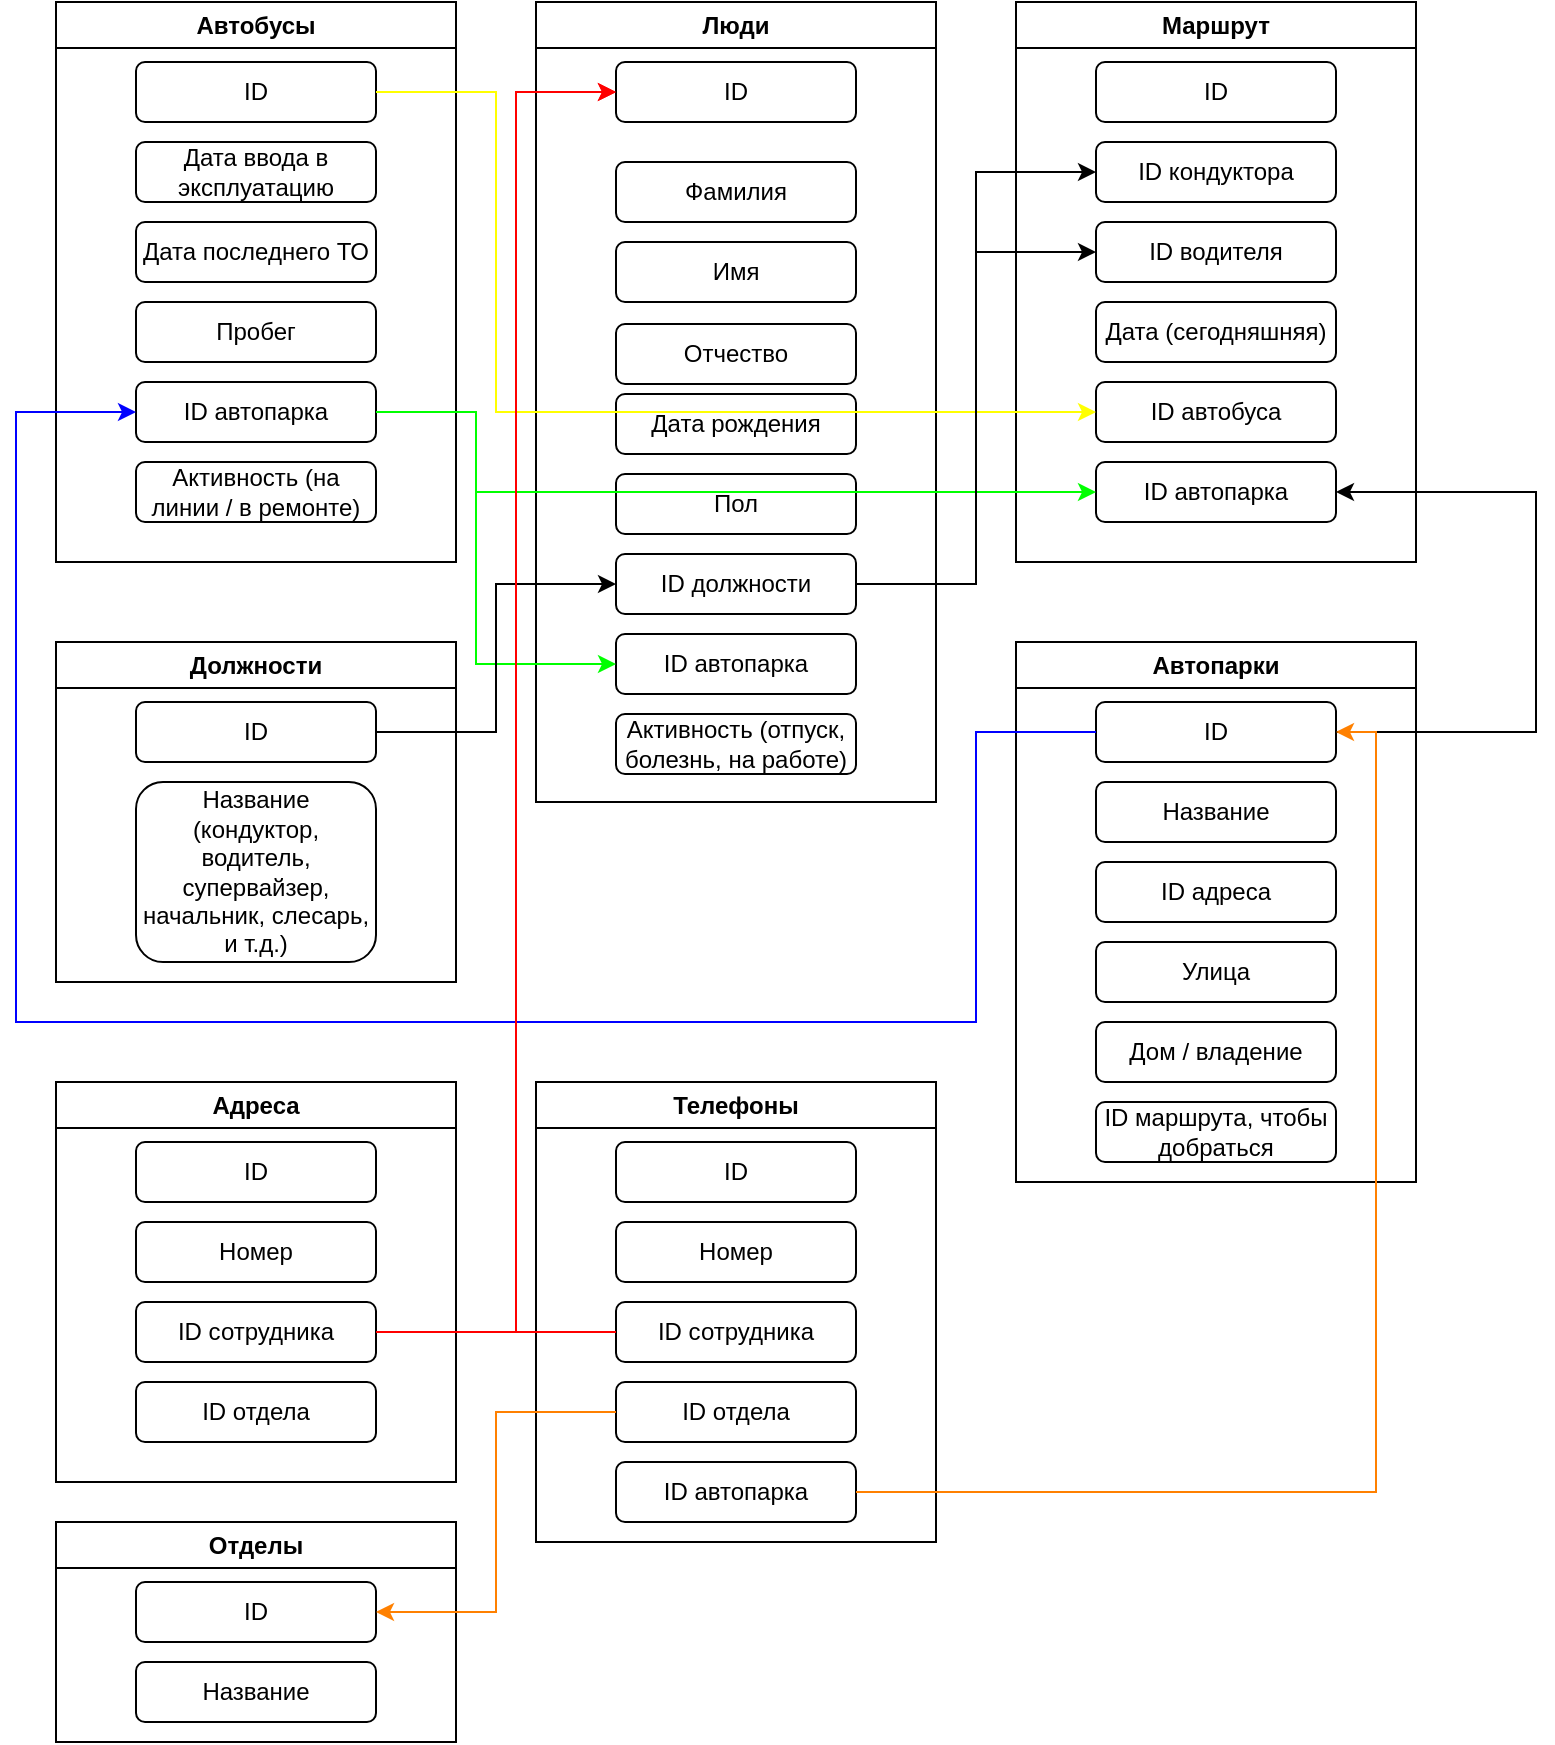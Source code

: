 <mxfile version="20.8.10" type="device"><diagram name="Страница 1" id="1wkiWRbOj3j2yIok8mtV"><mxGraphModel dx="1242" dy="577" grid="1" gridSize="10" guides="1" tooltips="1" connect="1" arrows="1" fold="1" page="1" pageScale="1" pageWidth="827" pageHeight="1169" math="0" shadow="0"><root><mxCell id="0"/><mxCell id="1" parent="0"/><mxCell id="5iauQTQ6y1qIWQMhXID--1" value="Автобусы" style="swimlane;whiteSpace=wrap;html=1;" vertex="1" parent="1"><mxGeometry x="40" y="40" width="200" height="280" as="geometry"/></mxCell><mxCell id="5iauQTQ6y1qIWQMhXID--3" value="ID" style="rounded=1;whiteSpace=wrap;html=1;" vertex="1" parent="5iauQTQ6y1qIWQMhXID--1"><mxGeometry x="40" y="30" width="120" height="30" as="geometry"/></mxCell><mxCell id="5iauQTQ6y1qIWQMhXID--5" value="Дата ввода в эксплуатацию" style="rounded=1;whiteSpace=wrap;html=1;" vertex="1" parent="5iauQTQ6y1qIWQMhXID--1"><mxGeometry x="40" y="70" width="120" height="30" as="geometry"/></mxCell><mxCell id="5iauQTQ6y1qIWQMhXID--6" value="Дата последнего ТО" style="rounded=1;whiteSpace=wrap;html=1;" vertex="1" parent="5iauQTQ6y1qIWQMhXID--1"><mxGeometry x="40" y="110" width="120" height="30" as="geometry"/></mxCell><mxCell id="5iauQTQ6y1qIWQMhXID--7" value="Пробег" style="rounded=1;whiteSpace=wrap;html=1;" vertex="1" parent="5iauQTQ6y1qIWQMhXID--1"><mxGeometry x="40" y="150" width="120" height="30" as="geometry"/></mxCell><mxCell id="5iauQTQ6y1qIWQMhXID--8" value="ID автопарка" style="rounded=1;whiteSpace=wrap;html=1;" vertex="1" parent="5iauQTQ6y1qIWQMhXID--1"><mxGeometry x="40" y="190" width="120" height="30" as="geometry"/></mxCell><mxCell id="5iauQTQ6y1qIWQMhXID--9" value="Активность (на линии / в ремонте)" style="rounded=1;whiteSpace=wrap;html=1;" vertex="1" parent="5iauQTQ6y1qIWQMhXID--1"><mxGeometry x="40" y="230" width="120" height="30" as="geometry"/></mxCell><mxCell id="5iauQTQ6y1qIWQMhXID--2" value="Люди" style="swimlane;whiteSpace=wrap;html=1;startSize=23;" vertex="1" parent="1"><mxGeometry x="280" y="40" width="200" height="400" as="geometry"/></mxCell><mxCell id="5iauQTQ6y1qIWQMhXID--10" value="ID" style="rounded=1;whiteSpace=wrap;html=1;" vertex="1" parent="5iauQTQ6y1qIWQMhXID--2"><mxGeometry x="40" y="30" width="120" height="30" as="geometry"/></mxCell><mxCell id="5iauQTQ6y1qIWQMhXID--11" value="Дата рождения" style="rounded=1;whiteSpace=wrap;html=1;" vertex="1" parent="5iauQTQ6y1qIWQMhXID--2"><mxGeometry x="40" y="196" width="120" height="30" as="geometry"/></mxCell><mxCell id="5iauQTQ6y1qIWQMhXID--12" value="Пол" style="rounded=1;whiteSpace=wrap;html=1;" vertex="1" parent="5iauQTQ6y1qIWQMhXID--2"><mxGeometry x="40" y="236" width="120" height="30" as="geometry"/></mxCell><mxCell id="5iauQTQ6y1qIWQMhXID--13" value="ID должности" style="rounded=1;whiteSpace=wrap;html=1;" vertex="1" parent="5iauQTQ6y1qIWQMhXID--2"><mxGeometry x="40" y="276" width="120" height="30" as="geometry"/></mxCell><mxCell id="5iauQTQ6y1qIWQMhXID--14" value="ID автопарка" style="rounded=1;whiteSpace=wrap;html=1;" vertex="1" parent="5iauQTQ6y1qIWQMhXID--2"><mxGeometry x="40" y="316" width="120" height="30" as="geometry"/></mxCell><mxCell id="5iauQTQ6y1qIWQMhXID--15" value="Активность (отпуск, болезнь, на работе)" style="rounded=1;whiteSpace=wrap;html=1;" vertex="1" parent="5iauQTQ6y1qIWQMhXID--2"><mxGeometry x="40" y="356" width="120" height="30" as="geometry"/></mxCell><mxCell id="5iauQTQ6y1qIWQMhXID--42" value="Отчество" style="rounded=1;whiteSpace=wrap;html=1;" vertex="1" parent="5iauQTQ6y1qIWQMhXID--2"><mxGeometry x="40" y="161" width="120" height="30" as="geometry"/></mxCell><mxCell id="5iauQTQ6y1qIWQMhXID--41" value="Имя" style="rounded=1;whiteSpace=wrap;html=1;" vertex="1" parent="5iauQTQ6y1qIWQMhXID--2"><mxGeometry x="40" y="120" width="120" height="30" as="geometry"/></mxCell><mxCell id="5iauQTQ6y1qIWQMhXID--40" value="Фамилия" style="rounded=1;whiteSpace=wrap;html=1;" vertex="1" parent="5iauQTQ6y1qIWQMhXID--2"><mxGeometry x="40" y="80" width="120" height="30" as="geometry"/></mxCell><mxCell id="5iauQTQ6y1qIWQMhXID--19" value="Маршрут" style="swimlane;whiteSpace=wrap;html=1;" vertex="1" parent="1"><mxGeometry x="520" y="40" width="200" height="280" as="geometry"/></mxCell><mxCell id="5iauQTQ6y1qIWQMhXID--22" value="ID" style="rounded=1;whiteSpace=wrap;html=1;" vertex="1" parent="5iauQTQ6y1qIWQMhXID--19"><mxGeometry x="40" y="30" width="120" height="30" as="geometry"/></mxCell><mxCell id="5iauQTQ6y1qIWQMhXID--23" value="ID кондуктора" style="rounded=1;whiteSpace=wrap;html=1;" vertex="1" parent="5iauQTQ6y1qIWQMhXID--19"><mxGeometry x="40" y="70" width="120" height="30" as="geometry"/></mxCell><mxCell id="5iauQTQ6y1qIWQMhXID--24" value="ID водителя" style="rounded=1;whiteSpace=wrap;html=1;" vertex="1" parent="5iauQTQ6y1qIWQMhXID--19"><mxGeometry x="40" y="110" width="120" height="30" as="geometry"/></mxCell><mxCell id="5iauQTQ6y1qIWQMhXID--25" value="Дата (сегодняшняя)" style="rounded=1;whiteSpace=wrap;html=1;" vertex="1" parent="5iauQTQ6y1qIWQMhXID--19"><mxGeometry x="40" y="150" width="120" height="30" as="geometry"/></mxCell><mxCell id="5iauQTQ6y1qIWQMhXID--26" value="ID автобуса" style="rounded=1;whiteSpace=wrap;html=1;" vertex="1" parent="5iauQTQ6y1qIWQMhXID--19"><mxGeometry x="40" y="190" width="120" height="30" as="geometry"/></mxCell><mxCell id="5iauQTQ6y1qIWQMhXID--29" value="ID автопарка" style="rounded=1;whiteSpace=wrap;html=1;" vertex="1" parent="5iauQTQ6y1qIWQMhXID--19"><mxGeometry x="40" y="230" width="120" height="30" as="geometry"/></mxCell><mxCell id="5iauQTQ6y1qIWQMhXID--28" style="edgeStyle=orthogonalEdgeStyle;rounded=0;orthogonalLoop=1;jettySize=auto;html=1;exitX=1;exitY=0.5;exitDx=0;exitDy=0;entryX=0;entryY=0.5;entryDx=0;entryDy=0;strokeColor=#FFFF00;" edge="1" parent="1" source="5iauQTQ6y1qIWQMhXID--3" target="5iauQTQ6y1qIWQMhXID--26"><mxGeometry relative="1" as="geometry"><Array as="points"><mxPoint x="260" y="85"/><mxPoint x="260" y="245"/></Array></mxGeometry></mxCell><mxCell id="5iauQTQ6y1qIWQMhXID--30" style="edgeStyle=orthogonalEdgeStyle;rounded=0;orthogonalLoop=1;jettySize=auto;html=1;exitX=1;exitY=0.5;exitDx=0;exitDy=0;entryX=0;entryY=0.5;entryDx=0;entryDy=0;strokeColor=#00FF00;" edge="1" parent="1" source="5iauQTQ6y1qIWQMhXID--8" target="5iauQTQ6y1qIWQMhXID--29"><mxGeometry relative="1" as="geometry"><Array as="points"><mxPoint x="250" y="245"/><mxPoint x="250" y="285"/></Array></mxGeometry></mxCell><mxCell id="5iauQTQ6y1qIWQMhXID--31" style="edgeStyle=orthogonalEdgeStyle;rounded=0;orthogonalLoop=1;jettySize=auto;html=1;exitX=1;exitY=0.5;exitDx=0;exitDy=0;entryX=0;entryY=0.5;entryDx=0;entryDy=0;" edge="1" parent="1" source="5iauQTQ6y1qIWQMhXID--13" target="5iauQTQ6y1qIWQMhXID--23"><mxGeometry relative="1" as="geometry"/></mxCell><mxCell id="5iauQTQ6y1qIWQMhXID--32" style="edgeStyle=orthogonalEdgeStyle;rounded=0;orthogonalLoop=1;jettySize=auto;html=1;exitX=1;exitY=0.5;exitDx=0;exitDy=0;entryX=0;entryY=0.5;entryDx=0;entryDy=0;" edge="1" parent="1" source="5iauQTQ6y1qIWQMhXID--13" target="5iauQTQ6y1qIWQMhXID--24"><mxGeometry relative="1" as="geometry"/></mxCell><mxCell id="5iauQTQ6y1qIWQMhXID--33" value="Должности" style="swimlane;whiteSpace=wrap;html=1;" vertex="1" parent="1"><mxGeometry x="40" y="360" width="200" height="170" as="geometry"/></mxCell><mxCell id="5iauQTQ6y1qIWQMhXID--34" value="ID" style="rounded=1;whiteSpace=wrap;html=1;" vertex="1" parent="5iauQTQ6y1qIWQMhXID--33"><mxGeometry x="40" y="30" width="120" height="30" as="geometry"/></mxCell><mxCell id="5iauQTQ6y1qIWQMhXID--35" value="Название (кондуктор, водитель, супервайзер, начальник, слесарь, и т.д.)" style="rounded=1;whiteSpace=wrap;html=1;" vertex="1" parent="5iauQTQ6y1qIWQMhXID--33"><mxGeometry x="40" y="70" width="120" height="90" as="geometry"/></mxCell><mxCell id="5iauQTQ6y1qIWQMhXID--43" style="edgeStyle=orthogonalEdgeStyle;rounded=0;orthogonalLoop=1;jettySize=auto;html=1;exitX=1;exitY=0.5;exitDx=0;exitDy=0;entryX=0;entryY=0.5;entryDx=0;entryDy=0;strokeColor=#00FF00;" edge="1" parent="1" source="5iauQTQ6y1qIWQMhXID--8" target="5iauQTQ6y1qIWQMhXID--14"><mxGeometry relative="1" as="geometry"><Array as="points"><mxPoint x="250" y="245"/><mxPoint x="250" y="371"/></Array></mxGeometry></mxCell><mxCell id="5iauQTQ6y1qIWQMhXID--44" style="edgeStyle=orthogonalEdgeStyle;rounded=0;orthogonalLoop=1;jettySize=auto;html=1;exitX=1;exitY=0.5;exitDx=0;exitDy=0;entryX=0;entryY=0.5;entryDx=0;entryDy=0;" edge="1" parent="1" source="5iauQTQ6y1qIWQMhXID--34" target="5iauQTQ6y1qIWQMhXID--13"><mxGeometry relative="1" as="geometry"/></mxCell><mxCell id="5iauQTQ6y1qIWQMhXID--45" value="Автопарки" style="swimlane;whiteSpace=wrap;html=1;" vertex="1" parent="1"><mxGeometry x="520" y="360" width="200" height="270" as="geometry"/></mxCell><mxCell id="5iauQTQ6y1qIWQMhXID--46" value="ID" style="rounded=1;whiteSpace=wrap;html=1;" vertex="1" parent="5iauQTQ6y1qIWQMhXID--45"><mxGeometry x="40" y="30" width="120" height="30" as="geometry"/></mxCell><mxCell id="5iauQTQ6y1qIWQMhXID--47" value="Название" style="rounded=1;whiteSpace=wrap;html=1;" vertex="1" parent="5iauQTQ6y1qIWQMhXID--45"><mxGeometry x="40" y="70" width="120" height="30" as="geometry"/></mxCell><mxCell id="5iauQTQ6y1qIWQMhXID--49" value="Улица" style="rounded=1;whiteSpace=wrap;html=1;" vertex="1" parent="5iauQTQ6y1qIWQMhXID--45"><mxGeometry x="40" y="150" width="120" height="30" as="geometry"/></mxCell><mxCell id="5iauQTQ6y1qIWQMhXID--48" value="ID адреса" style="rounded=1;whiteSpace=wrap;html=1;" vertex="1" parent="5iauQTQ6y1qIWQMhXID--45"><mxGeometry x="40" y="110" width="120" height="30" as="geometry"/></mxCell><mxCell id="5iauQTQ6y1qIWQMhXID--51" value="ID маршрута, чтобы добраться" style="rounded=1;whiteSpace=wrap;html=1;" vertex="1" parent="5iauQTQ6y1qIWQMhXID--45"><mxGeometry x="40" y="230" width="120" height="30" as="geometry"/></mxCell><mxCell id="5iauQTQ6y1qIWQMhXID--50" value="Дом / владение" style="rounded=1;whiteSpace=wrap;html=1;" vertex="1" parent="5iauQTQ6y1qIWQMhXID--45"><mxGeometry x="40" y="190" width="120" height="30" as="geometry"/></mxCell><mxCell id="5iauQTQ6y1qIWQMhXID--52" style="edgeStyle=orthogonalEdgeStyle;rounded=0;orthogonalLoop=1;jettySize=auto;html=1;exitX=1;exitY=0.5;exitDx=0;exitDy=0;entryX=1;entryY=0.5;entryDx=0;entryDy=0;" edge="1" parent="1" source="5iauQTQ6y1qIWQMhXID--46" target="5iauQTQ6y1qIWQMhXID--29"><mxGeometry relative="1" as="geometry"><Array as="points"><mxPoint x="780" y="405"/><mxPoint x="780" y="285"/></Array></mxGeometry></mxCell><mxCell id="5iauQTQ6y1qIWQMhXID--53" style="edgeStyle=orthogonalEdgeStyle;rounded=0;orthogonalLoop=1;jettySize=auto;html=1;exitX=0;exitY=0.5;exitDx=0;exitDy=0;entryX=0;entryY=0.5;entryDx=0;entryDy=0;strokeColor=#0000FF;" edge="1" parent="1" source="5iauQTQ6y1qIWQMhXID--46" target="5iauQTQ6y1qIWQMhXID--8"><mxGeometry relative="1" as="geometry"><Array as="points"><mxPoint x="500" y="405"/><mxPoint x="500" y="550"/><mxPoint x="20" y="550"/><mxPoint x="20" y="245"/></Array></mxGeometry></mxCell><mxCell id="5iauQTQ6y1qIWQMhXID--54" value="Адреса" style="swimlane;whiteSpace=wrap;html=1;" vertex="1" parent="1"><mxGeometry x="40" y="580" width="200" height="200" as="geometry"/></mxCell><mxCell id="5iauQTQ6y1qIWQMhXID--55" value="ID" style="rounded=1;whiteSpace=wrap;html=1;" vertex="1" parent="5iauQTQ6y1qIWQMhXID--54"><mxGeometry x="40" y="30" width="120" height="30" as="geometry"/></mxCell><mxCell id="5iauQTQ6y1qIWQMhXID--57" value="Номер" style="rounded=1;whiteSpace=wrap;html=1;" vertex="1" parent="5iauQTQ6y1qIWQMhXID--54"><mxGeometry x="40" y="70" width="120" height="30" as="geometry"/></mxCell><mxCell id="5iauQTQ6y1qIWQMhXID--56" value="ID сотрудника" style="rounded=1;whiteSpace=wrap;html=1;" vertex="1" parent="5iauQTQ6y1qIWQMhXID--54"><mxGeometry x="40" y="110" width="120" height="30" as="geometry"/></mxCell><mxCell id="5iauQTQ6y1qIWQMhXID--58" value="ID отдела" style="rounded=1;whiteSpace=wrap;html=1;" vertex="1" parent="5iauQTQ6y1qIWQMhXID--54"><mxGeometry x="40" y="150" width="120" height="30" as="geometry"/></mxCell><mxCell id="5iauQTQ6y1qIWQMhXID--59" style="edgeStyle=orthogonalEdgeStyle;rounded=0;orthogonalLoop=1;jettySize=auto;html=1;exitX=1;exitY=0.5;exitDx=0;exitDy=0;entryX=0;entryY=0.5;entryDx=0;entryDy=0;fillColor=#FF0000;strokeColor=#FF0000;" edge="1" parent="1" source="5iauQTQ6y1qIWQMhXID--56" target="5iauQTQ6y1qIWQMhXID--10"><mxGeometry relative="1" as="geometry"><Array as="points"><mxPoint x="270" y="705"/><mxPoint x="270" y="85"/></Array></mxGeometry></mxCell><mxCell id="5iauQTQ6y1qIWQMhXID--60" value="Телефоны" style="swimlane;whiteSpace=wrap;html=1;" vertex="1" parent="1"><mxGeometry x="280" y="580" width="200" height="230" as="geometry"/></mxCell><mxCell id="5iauQTQ6y1qIWQMhXID--61" value="ID" style="rounded=1;whiteSpace=wrap;html=1;" vertex="1" parent="5iauQTQ6y1qIWQMhXID--60"><mxGeometry x="40" y="30" width="120" height="30" as="geometry"/></mxCell><mxCell id="5iauQTQ6y1qIWQMhXID--62" value="Номер" style="rounded=1;whiteSpace=wrap;html=1;" vertex="1" parent="5iauQTQ6y1qIWQMhXID--60"><mxGeometry x="40" y="70" width="120" height="30" as="geometry"/></mxCell><mxCell id="5iauQTQ6y1qIWQMhXID--63" value="ID сотрудника" style="rounded=1;whiteSpace=wrap;html=1;" vertex="1" parent="5iauQTQ6y1qIWQMhXID--60"><mxGeometry x="40" y="110" width="120" height="30" as="geometry"/></mxCell><mxCell id="5iauQTQ6y1qIWQMhXID--64" value="ID отдела" style="rounded=1;whiteSpace=wrap;html=1;" vertex="1" parent="5iauQTQ6y1qIWQMhXID--60"><mxGeometry x="40" y="150" width="120" height="30" as="geometry"/></mxCell><mxCell id="5iauQTQ6y1qIWQMhXID--73" value="ID автопарка" style="rounded=1;whiteSpace=wrap;html=1;" vertex="1" parent="5iauQTQ6y1qIWQMhXID--60"><mxGeometry x="40" y="190" width="120" height="30" as="geometry"/></mxCell><mxCell id="5iauQTQ6y1qIWQMhXID--65" style="edgeStyle=orthogonalEdgeStyle;rounded=0;orthogonalLoop=1;jettySize=auto;html=1;exitX=0;exitY=0.5;exitDx=0;exitDy=0;entryX=0;entryY=0.5;entryDx=0;entryDy=0;strokeColor=#FF0000;fillColor=#FF0000;" edge="1" parent="1" source="5iauQTQ6y1qIWQMhXID--63" target="5iauQTQ6y1qIWQMhXID--10"><mxGeometry relative="1" as="geometry"><Array as="points"><mxPoint x="270" y="705"/><mxPoint x="270" y="85"/></Array></mxGeometry></mxCell><mxCell id="5iauQTQ6y1qIWQMhXID--66" value="Отделы" style="swimlane;whiteSpace=wrap;html=1;" vertex="1" parent="1"><mxGeometry x="40" y="800" width="200" height="110" as="geometry"/></mxCell><mxCell id="5iauQTQ6y1qIWQMhXID--67" value="ID" style="rounded=1;whiteSpace=wrap;html=1;" vertex="1" parent="5iauQTQ6y1qIWQMhXID--66"><mxGeometry x="40" y="30" width="120" height="30" as="geometry"/></mxCell><mxCell id="5iauQTQ6y1qIWQMhXID--68" value="Название" style="rounded=1;whiteSpace=wrap;html=1;" vertex="1" parent="5iauQTQ6y1qIWQMhXID--66"><mxGeometry x="40" y="70" width="120" height="30" as="geometry"/></mxCell><mxCell id="5iauQTQ6y1qIWQMhXID--71" style="edgeStyle=orthogonalEdgeStyle;rounded=0;orthogonalLoop=1;jettySize=auto;html=1;exitX=0;exitY=0.5;exitDx=0;exitDy=0;entryX=1;entryY=0.5;entryDx=0;entryDy=0;strokeColor=#FF8000;fillColor=#FF0000;" edge="1" parent="1" source="5iauQTQ6y1qIWQMhXID--64" target="5iauQTQ6y1qIWQMhXID--67"><mxGeometry relative="1" as="geometry"/></mxCell><mxCell id="5iauQTQ6y1qIWQMhXID--74" style="edgeStyle=orthogonalEdgeStyle;rounded=0;orthogonalLoop=1;jettySize=auto;html=1;exitX=1;exitY=0.5;exitDx=0;exitDy=0;entryX=1;entryY=0.5;entryDx=0;entryDy=0;strokeColor=#FF8000;fillColor=#FF0000;" edge="1" parent="1" source="5iauQTQ6y1qIWQMhXID--73" target="5iauQTQ6y1qIWQMhXID--46"><mxGeometry relative="1" as="geometry"/></mxCell></root></mxGraphModel></diagram></mxfile>